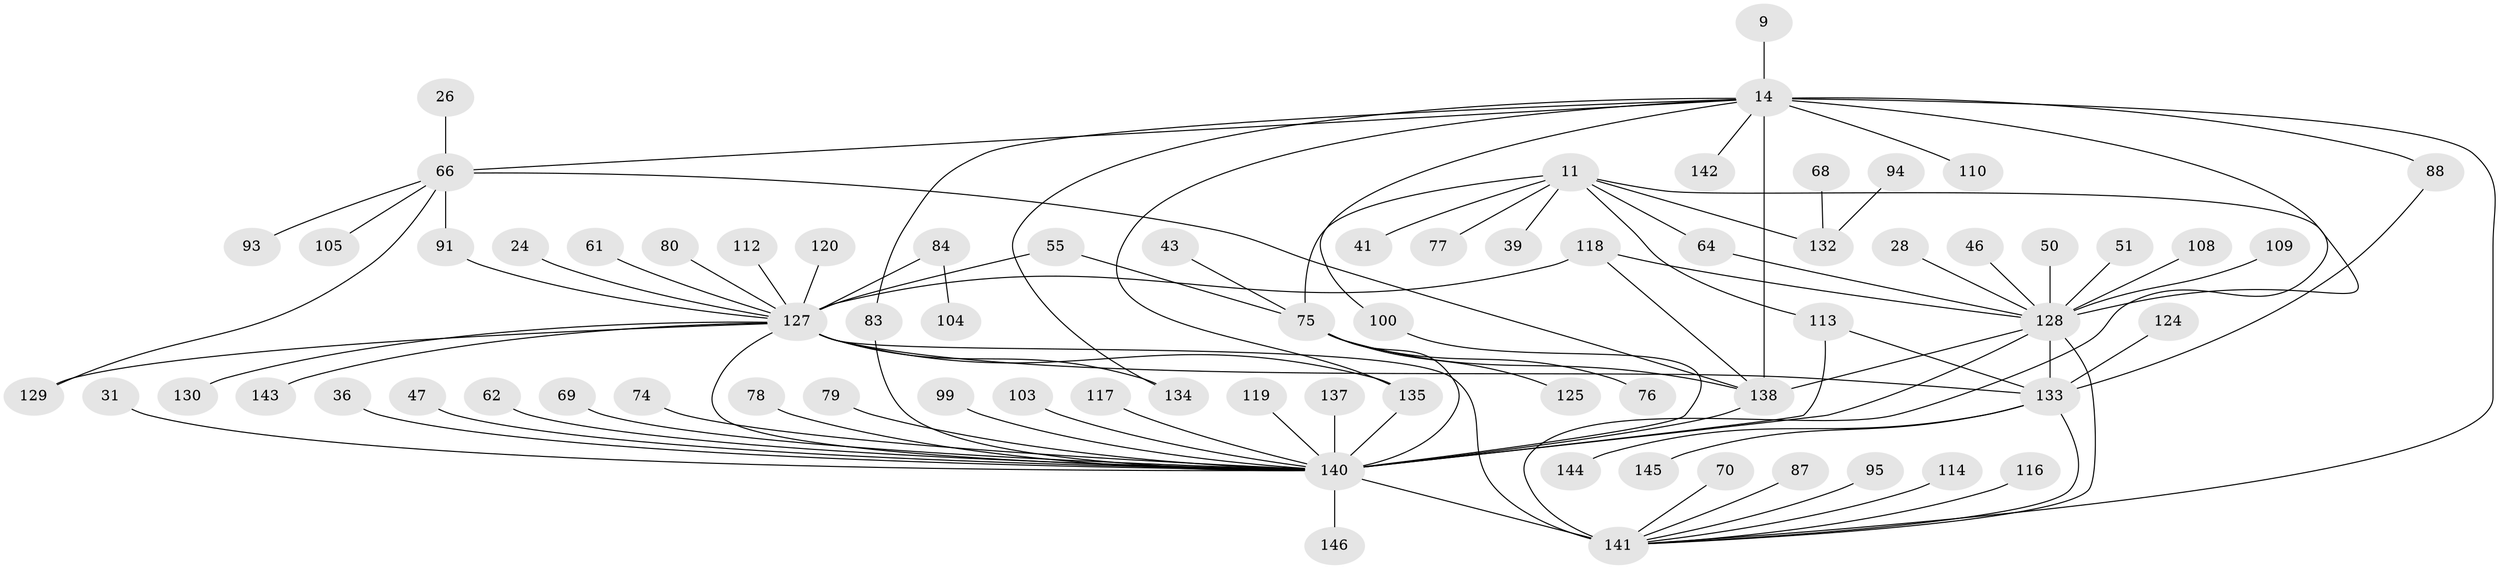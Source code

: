 // original degree distribution, {3: 0.11643835616438356, 16: 0.00684931506849315, 18: 0.00684931506849315, 25: 0.00684931506849315, 7: 0.0136986301369863, 8: 0.0136986301369863, 17: 0.00684931506849315, 1: 0.4589041095890411, 2: 0.2465753424657534, 10: 0.00684931506849315, 5: 0.03424657534246575, 4: 0.06164383561643835, 6: 0.00684931506849315, 14: 0.00684931506849315, 9: 0.00684931506849315}
// Generated by graph-tools (version 1.1) at 2025/47/03/09/25 04:47:21]
// undirected, 73 vertices, 96 edges
graph export_dot {
graph [start="1"]
  node [color=gray90,style=filled];
  9;
  11;
  14 [super="+2"];
  24;
  26;
  28;
  31;
  36;
  39;
  41;
  43;
  46;
  47;
  50;
  51;
  55;
  61 [super="+49"];
  62;
  64;
  66 [super="+25+18"];
  68;
  69;
  70;
  74;
  75 [super="+45+52+37"];
  76;
  77;
  78;
  79;
  80;
  83 [super="+8"];
  84;
  87;
  88;
  91 [super="+17"];
  93;
  94;
  95;
  99;
  100;
  103;
  104;
  105;
  108;
  109 [super="+27"];
  110;
  112 [super="+81"];
  113 [super="+101+111"];
  114;
  116;
  117;
  118 [super="+98+48"];
  119 [super="+60+115"];
  120;
  124;
  125 [super="+102"];
  127 [super="+7"];
  128 [super="+12+121+71"];
  129 [super="+97"];
  130;
  132 [super="+16"];
  133 [super="+123+53+73"];
  134;
  135 [super="+40"];
  137 [super="+67"];
  138 [super="+29+85+126"];
  140 [super="+30+13+131"];
  141 [super="+10+3+139+86"];
  142 [super="+89"];
  143 [super="+136"];
  144;
  145;
  146 [super="+96"];
  9 -- 14;
  11 -- 39;
  11 -- 41;
  11 -- 64;
  11 -- 77;
  11 -- 132 [weight=2];
  11 -- 141;
  11 -- 75 [weight=2];
  11 -- 113;
  14 -- 100;
  14 -- 66 [weight=2];
  14 -- 134;
  14 -- 110;
  14 -- 88;
  14 -- 83;
  14 -- 128 [weight=4];
  14 -- 135;
  14 -- 141 [weight=2];
  14 -- 138 [weight=2];
  14 -- 142;
  24 -- 127;
  26 -- 66;
  28 -- 128;
  31 -- 140;
  36 -- 140;
  43 -- 75;
  46 -- 128;
  47 -- 140;
  50 -- 128;
  51 -- 128;
  55 -- 127;
  55 -- 75;
  61 -- 127;
  62 -- 140;
  64 -- 128;
  66 -- 105;
  66 -- 91;
  66 -- 93;
  66 -- 129;
  66 -- 138;
  68 -- 132;
  69 -- 140;
  70 -- 141;
  74 -- 140;
  75 -- 140;
  75 -- 76;
  75 -- 138;
  75 -- 125;
  78 -- 140;
  79 -- 140;
  80 -- 127;
  83 -- 140;
  84 -- 104;
  84 -- 127 [weight=2];
  87 -- 141;
  88 -- 133;
  91 -- 127;
  94 -- 132;
  95 -- 141;
  99 -- 140;
  100 -- 140;
  103 -- 140;
  108 -- 128;
  109 -- 128;
  112 -- 127;
  113 -- 140;
  113 -- 133;
  114 -- 141;
  116 -- 141;
  117 -- 140;
  118 -- 127;
  118 -- 128;
  118 -- 138;
  119 -- 140 [weight=2];
  120 -- 127;
  124 -- 133;
  127 -- 130;
  127 -- 134;
  127 -- 135 [weight=2];
  127 -- 141 [weight=3];
  127 -- 140 [weight=2];
  127 -- 129;
  127 -- 143;
  127 -- 133;
  128 -- 140;
  128 -- 138;
  128 -- 141;
  128 -- 133 [weight=2];
  133 -- 141;
  133 -- 144;
  133 -- 145;
  135 -- 140 [weight=2];
  137 -- 140;
  138 -- 140 [weight=5];
  140 -- 141 [weight=5];
  140 -- 146;
}
